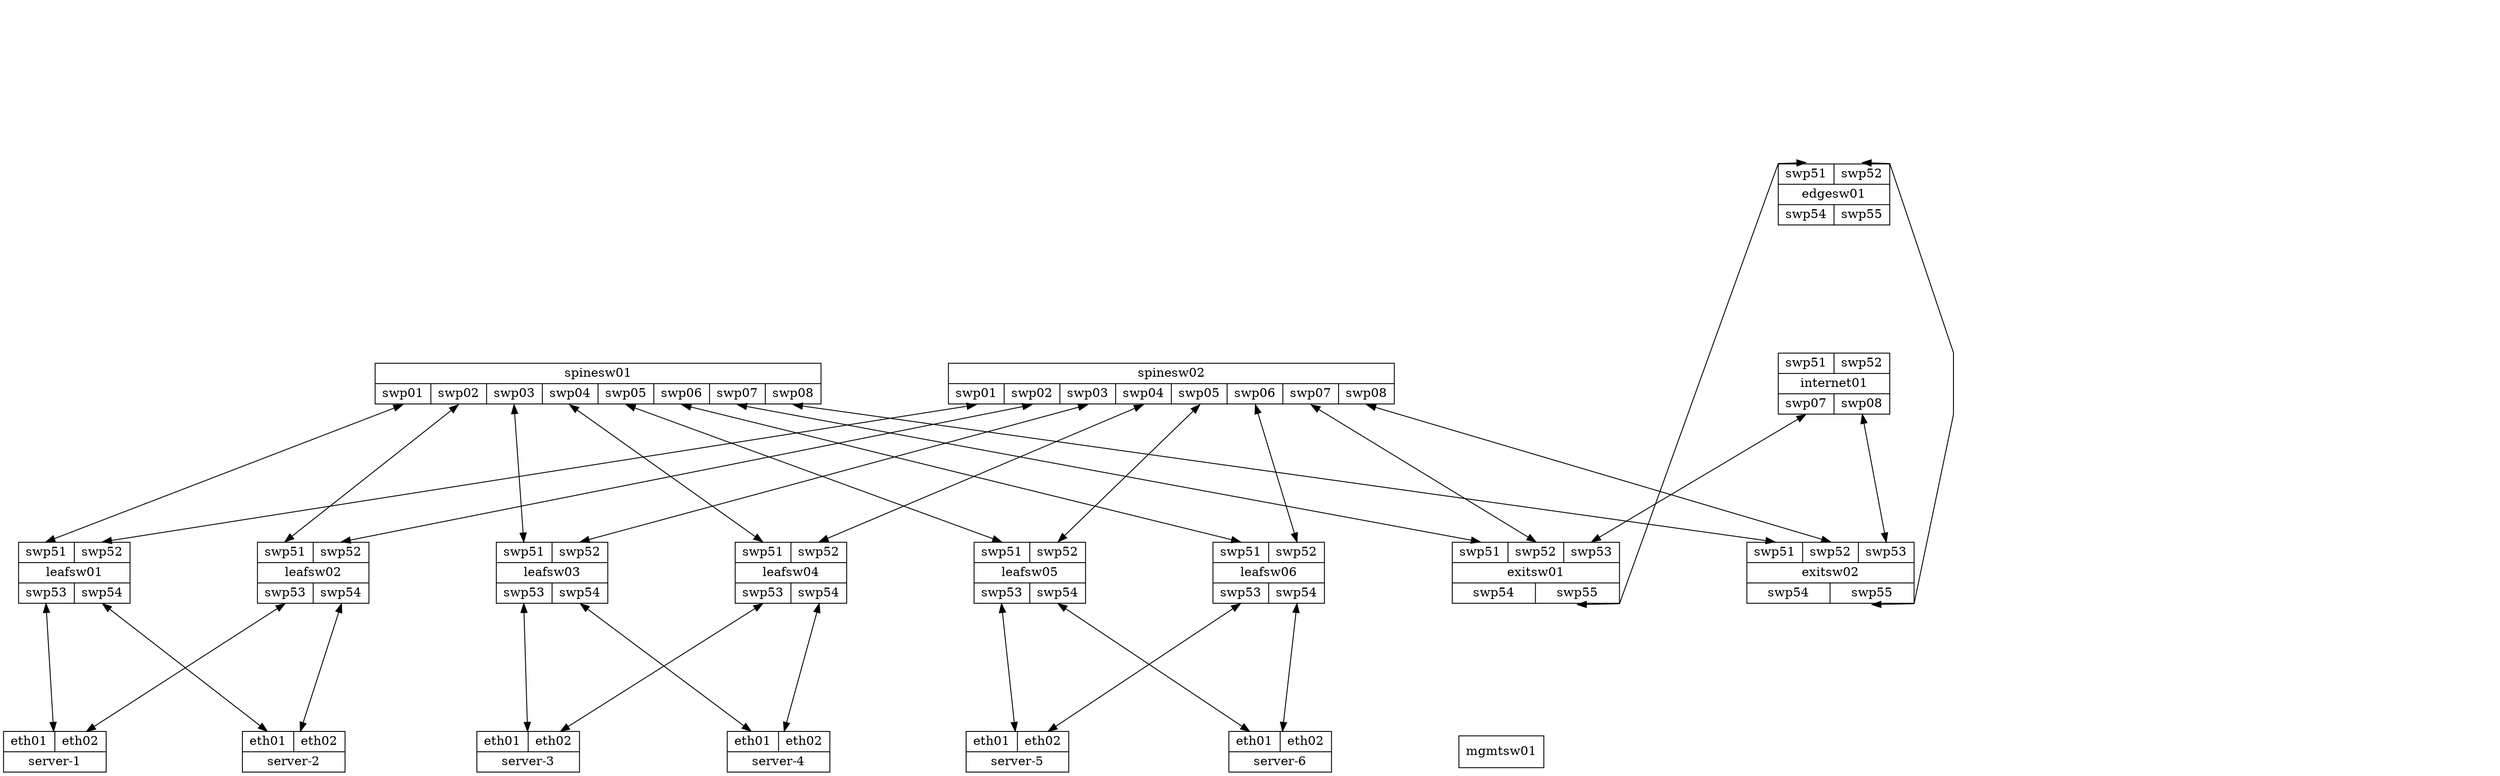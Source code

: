 digraph vx {
    
  ///////////////////////////////////////
  // Global setup
  ///////////////////////////////////////

  node [shape=record];
  rankdir=BT;
  ranksep=2;
  nodesep=2;
  splines=polyline;
  
  ## Define Switch Nodes
  "leafsw01" [label="{{ <swp51> swp51 | <swp52> swp52 } | leafsw01 | { <swp53> swp53 | <swp54> swp54 }}"; function="leaf" vagrant="eth1" as="CumulusCommunity/cumulus-vx" version="3.4.3" memory="768" config="./helper_scripts/config_production_switch.sh" ]
  "leafsw02" [label="{{ <swp51> swp51 | <swp52> swp52 } | leafsw02 | { <swp53> swp53 | <swp54> swp54 }}"; function="leaf" vagrant="eth1" os="CumulusCommunity/cumulus-vx" version="3.4.3" memory="768" config="./helper_scripts/config_production_switch.sh" ]
  "leafsw03" [label="{{ <swp51> swp51 | <swp52> swp52 } | leafsw03 | { <swp53> swp53 | <swp54> swp54 }}"; function="leaf" vagrant="eth1" os="CumulusCommunity/cumulus-vx" version="3.4.3" memory="768" config="./helper_scripts/config_production_switch.sh" ]
  "leafsw04" [label="{{ <swp51> swp51 | <swp52> swp52 } | leafsw04 | { <swp53> swp53 | <swp54> swp54 }}"; function="leaf" vagrant="eth1" os="CumulusCommunity/cumulus-vx" version="3.4.3" memory="768" config="./helper_scripts/config_production_switch.sh" ]
  "leafsw05" [label="{{ <swp51> swp51 | <swp52> swp52 } | leafsw05 | { <swp53> swp53 | <swp54> swp54 }}"; function="leaf" vagrant="eth1" os="CumulusCommunity/cumulus-vx" version="3.4.3" memory="768" config="./helper_scripts/config_production_switch.sh" ]
  "leafsw06" [label="{{ <swp51> swp51 | <swp52> swp52 } | leafsw06 | { <swp53> swp53 | <swp54> swp54 }}"; function="leaf" vagrant="eth1" os="CumulusCommunity/cumulus-vx" version="3.4.3" memory="768" config="./helper_scripts/config_production_switch.sh" ]
  "spinesw01" [label="{ spinesw01 |{ <swp01> swp01 | <swp02> swp02 | <swp03> swp03 | <swp04> swp04 | <swp05> swp05 | <swp06> swp06 | <swp07> swp07 | <swp08> swp08 }}"; function="spine" vagrant="eth1" os="CumulusCommunity/cumulus-vx" version="3.4.3" memory="768" config="./helper_scripts/config_production_switch.sh" ]
  "spinesw02" [label="{ spinesw02 |{ <swp01> swp01 | <swp02> swp02 | <swp03> swp03 | <swp04> swp04 | <swp05> swp05 | <swp06> swp06 | <swp07> swp07 | <swp08> swp08 }}"; function="spine" vagrant="eth1" os="CumulusCommunity/cumulus-vx" version="3.4.3" memory="768" config="./helper_scripts/config_production_switch.sh" ]
  "edgesw01" [label="{{ <swp51> swp51 | <swp52> swp52 } | edgesw01 | { <swp54> swp54 | <swp55> swp55 }}"; function="edge" vagrant="eth1" os="CumulusCommunity/cumulus-vx" version="3.4.3" memory="768" config="./helper_scripts/config_production_switch.sh" ]
  "internet01" [label="{{ <swp51> swp51 | <swp52> swp52 } | internet01 | { <swp07> swp07 | <swp08> swp08 }}"; function="edge" vagrant="eth1" os="CumulusCommunity/cumulus-vx" version="3.4.3" memory="768" config="./helper_scripts/config_production_switch.sh" ]
  "exitsw01" [label="{{ <swp51> swp51 | <swp52> swp52 | <swp53> swp53 } | exitsw01 | { <swp54> swp54 | <swp55> swp55 }}"; function="edge" vagrant="eth1" os="CumulusCommunity/cumulus-vx" version="3.4.3" memory="768" config="./helper_scripts/config_production_switch.sh" ]
  "exitsw02" [label="{{ <swp51> swp51 | <swp52> swp52 | <swp53> swp53 } | exitsw02 | { <swp54> swp54 | <swp55> swp55 }}"; function="edge" vagrant="eth1" os="CumulusCommunity/cumulus-vx" version="3.4.3" memory="768" config="./helper_scripts/config_production_switch.sh" ]
  "mgmtsw01" [function="oob-switch" vagrant="eth1" os="CumulusCommunity/cumulus-vx" version="4.2.0" memory="768" config="./helper_scripts/config_switch.sh" ]
 
  ## Define Server Nodes
  #"mgmt-1" [function="oob-server" vagrant="eth1" os="debian/jessie64" memory="1024" config="./helper_scripts/config_oobserver.sh" ]
  "server-1" [label="{{ <eth01> eth01 | <eth02> eth02 } | server-1}"; function="host" vagrant="eth3" os="CumulusCommunity/cumulus-vx" version="3.4.3" memory="768" config="./helper_scripts/config_production_server.sh" ]
  "server-2" [label="{{ <eth01> eth01 | <eth02> eth02 } | server-2}"; function="host" vagrant="eth3" os="CumulusCommunity/cumulus-vx" version="3.4.3" memory="768" config="./helper_scripts/config_production_server.sh" ]
  "server-3" [label="{{ <eth01> eth01 | <eth02> eth02 } | server-3}"; function="host" vagrant="eth3" os="CumulusCommunity/cumulus-vx" version="3.4.3" memory="768" config="./helper_scripts/config_production_server.sh" ]
  "server-4" [label="{{ <eth01> eth01 | <eth02> eth02 } | server-4}"; function="host" vagrant="eth3" os="CumulusCommunity/cumulus-vx" version="3.4.3" memory="768" config="./helper_scripts/config_production_server.sh" ]
  "server-5" [label="{{ <eth01> eth01 | <eth02> eth02 } | server-5}"; function="host" vagrant="eth3" os="CumulusCommunity/cumulus-vx" version="3.4.3" memory="768" config="./helper_scripts/config_production_server.sh" ]
  "server-6" [label="{{ <eth01> eth01 | <eth02> eth02 } | server-6}"; function="host" vagrant="eth3" os="CumulusCommunity/cumulus-vx" version="3.4.3" memory="768" config="./helper_scripts/config_production_server.sh" ]

  "leafsw01":"swp51":n -> "spinesw01":"swp01":s[dir=both]
  "leafsw02":"swp51":n -> "spinesw01":"swp02":s[dir=both]
  "leafsw03":"swp51":n -> "spinesw01":"swp03":s[dir=both]
  "leafsw04":"swp51":n -> "spinesw01":"swp04":s[dir=both]
  "leafsw05":"swp51":n -> "spinesw01":"swp05":s[dir=both]
  "leafsw06":"swp51":n -> "spinesw01":"swp06":s[dir=both]
  "leafsw01":"swp52":n -> "spinesw02":"swp01":s[dir=both]
  "leafsw02":"swp52":n -> "spinesw02":"swp02":s[dir=both]
  "leafsw03":"swp52":n -> "spinesw02":"swp03":s[dir=both]
  "leafsw04":"swp52":n -> "spinesw02":"swp04":s[dir=both]
  "leafsw05":"swp52":n -> "spinesw02":"swp05":s[dir=both]
  "leafsw06":"swp52":n -> "spinesw02":"swp06":s[dir=both]

  #"leafsw01":e -> "leafsw02":w[dir=both][ weight = 100, style = invis ]
  #"leafsw01":"swp54" -> "leafsw02":"swp54"
  #"leafsw03":"swp53" -> "leafsw04":"swp53"
  #"leafsw03":"swp54" -> "leafsw04":"swp54"
  #"leafsw05":"swp53" -> "leafsw06":"swp53"
  #"leafsw05":"swp54" -> "leafsw06":"swp54"

  "exitsw01":"swp51":n -> "spinesw01":"swp07":s[dir=both]
  "exitsw01":"swp52":n -> "spinesw02":"swp07":s[dir=both]
  "exitsw02":"swp51":n -> "spinesw01":"swp08":s[dir=both]
  "exitsw02":"swp52":n -> "spinesw02":"swp08":s[dir=both]
  
  "exitsw01":"swp53":n -> "internet01":"swp07":s[dir=both]
  "exitsw02":"swp53":n -> "internet01":"swp08":s[dir=both]
  
  "exitsw01":"swp55":s -> "edgesw01":"swp51":n[dir=both]
  "exitsw02":"swp55":s -> "edgesw01":"swp52":n[dir=both]
  
  "server-1":"eth1":n -> "leafsw01":"swp53":s [left_mac="00:03:00:11:11:01"][dir=both]
  "server-1":"eth2":n -> "leafsw02":"swp53":s [left_mac="00:03:00:11:11:02"][dir=both]
  "server-2":"eth1":n -> "leafsw01":"swp54":s [left_mac="00:03:00:22:22:01"][dir=both]
  "server-2":"eth2":n -> "leafsw02":"swp54":s [left_mac="00:03:00:22:22:02"][dir=both]
  "server-3":"eth1":n -> "leafsw03":"swp53":s [left_mac="00:03:00:33:33:01"][dir=both]
  "server-3":"eth2":n -> "leafsw04":"swp53":s [left_mac="00:03:00:33:33:02"][dir=both]
  "server-4":"eth1":n -> "leafsw03":"swp54":s [left_mac="00:03:00:44:44:01"][dir=both]
  "server-4":"eth2":n -> "leafsw04":"swp54":s [left_mac="00:03:00:44:44:02"][dir=both]
  "server-5":"eth1":n -> "leafsw05":"swp53":s [left_mac="00:03:00:55:55:01"][dir=both]
  "server-5":"eth2":n -> "leafsw06":"swp53":s [left_mac="00:03:00:55:55:02"][dir=both]
  "server-6":"eth1":n -> "leafsw05":"swp54":s [left_mac="00:03:00:66:66:01"][dir=both]
  "server-6":"eth2":n -> "leafsw06":"swp54":s [left_mac="00:03:00:66:66:02"][dir=both]

  #"leaf-1":"eth0" -- "mgmt-1":"swp1" [left_mac="a0:00:00:00:00:11"]
  #"leaf-2":"eth0" -- "mgmt-1":"swp2" [left_mac="a0:00:00:00:00:12"]
  #"leaf-3":"eth0" -- "mgmt-1":"swp3" [left_mac="a0:00:00:00:00:13"]
  #"leaf-4":"eth0" -- "mgmt-1":"swp4" [left_mac="a0:00:00:00:00:14"]
  #"leaf-5":"eth0" -- "mgmt-1":"swp5" [left_mac="a0:00:00:00:00:15"]
  #"leaf-6":"eth0" -- "mgmt-1":"swp6" [left_mac="a0:00:00:00:00:16"]
  #"spine-1":"eth0" -- "mgmt-1":"swp7" [left_mac="a0:00:00:00:00:21"]
  #"spine-2":"eth0" -- "mgmt-1":"swp8" [left_mac="a0:00:00:00:00:22"]
  #"edge-1":"eth0" -- "mgmt-1":"swp9" [left_mac="a0:00:00:00:00:41"]
  #"edge-2":"eth0" -- "mgmt-1":"swp10" [left_mac="a0:00:00:00:00:42"]
  #"mgmt-1":"eth0" -- "mgmtsw-1":"swp11" [right_mac="a0:00:00:00:00:61"]
  #"server-1":"eth0" -- "mgmt-1":"swp12" [left_mac="a0:00:00:00:00:31"]
  #"server-2":"eth0" -- "mgmt-1":"swp13" [left_mac="a0:00:00:00:00:32"]
  #"server-3":"eth0" -- "mgmt-1":"swp14" [left_mac="a0:00:00:00:00:33"]
  #"server-4":"eth0" -- "mgmt-1":"swp15" [left_mac="a0:00:00:00:00:34"]
  #"server-5":"eth0" -- "mgmt-1":"swp16" [left_mac="a0:00:00:00:00:35"]
  #"server-6":"eth0" -- "mgmt-1":"swp17" [left_mac="a0:00:00:00:00:36"]

  {
    node [style="invis"];
    edge [style="invis"];

    a -> b -> c -> d -> e;

    {rank=same;  a;  "spinesw01"; "spinesw02"; "internet01"  }
    {rank=same;  b;  "leafsw01"; "leafsw02"; "leafsw03"; "leafsw04"; "leafsw05"; "leafsw06";       }
    {rank=same;  c;  }
    {rank=same;  d;  "edgesw01"; }
    {rank=same;  e;  }
  }       
}
